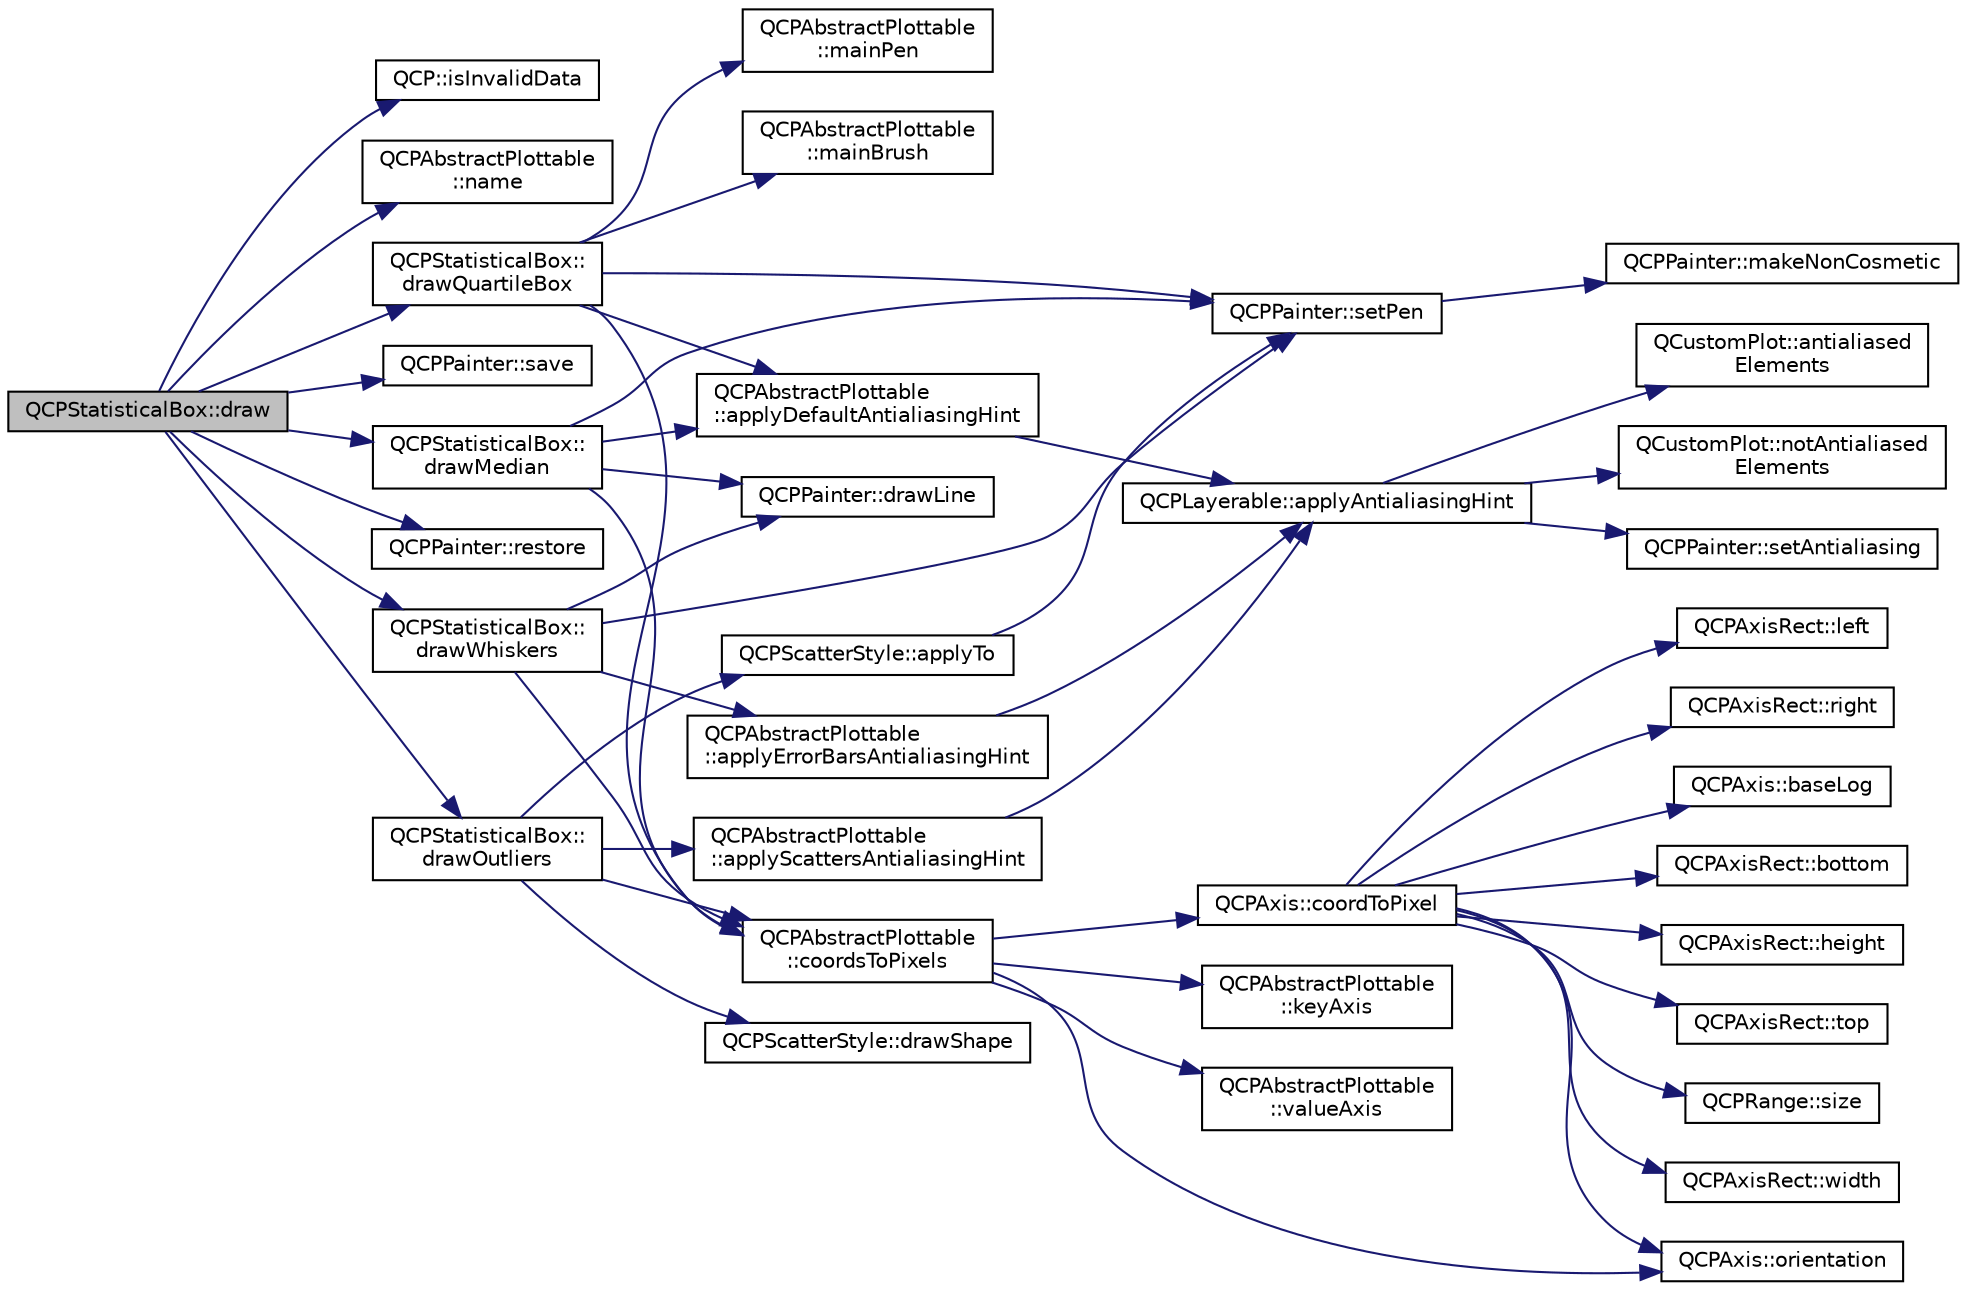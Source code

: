 digraph "QCPStatisticalBox::draw"
{
  edge [fontname="Helvetica",fontsize="10",labelfontname="Helvetica",labelfontsize="10"];
  node [fontname="Helvetica",fontsize="10",shape=record];
  rankdir="LR";
  Node25 [label="QCPStatisticalBox::draw",height=0.2,width=0.4,color="black", fillcolor="grey75", style="filled", fontcolor="black"];
  Node25 -> Node26 [color="midnightblue",fontsize="10",style="solid",fontname="Helvetica"];
  Node26 [label="QCP::isInvalidData",height=0.2,width=0.4,color="black", fillcolor="white", style="filled",URL="$namespace_q_c_p.html#a07ab701c05329089f933b9cae2638a63"];
  Node25 -> Node27 [color="midnightblue",fontsize="10",style="solid",fontname="Helvetica"];
  Node27 [label="QCPAbstractPlottable\l::name",height=0.2,width=0.4,color="black", fillcolor="white", style="filled",URL="$class_q_c_p_abstract_plottable.html#a52c226eefcb1920240eeabae574d28c0"];
  Node25 -> Node28 [color="midnightblue",fontsize="10",style="solid",fontname="Helvetica"];
  Node28 [label="QCPStatisticalBox::\ldrawQuartileBox",height=0.2,width=0.4,color="black", fillcolor="white", style="filled",URL="$class_q_c_p_statistical_box.html#a699ede353d6a7207d9fb36dd3aabf348"];
  Node28 -> Node29 [color="midnightblue",fontsize="10",style="solid",fontname="Helvetica"];
  Node29 [label="QCPAbstractPlottable\l::coordsToPixels",height=0.2,width=0.4,color="black", fillcolor="white", style="filled",URL="$class_q_c_p_abstract_plottable.html#a7ad84a36472441cf1f555c5683d0da93"];
  Node29 -> Node30 [color="midnightblue",fontsize="10",style="solid",fontname="Helvetica"];
  Node30 [label="QCPAbstractPlottable\l::keyAxis",height=0.2,width=0.4,color="black", fillcolor="white", style="filled",URL="$class_q_c_p_abstract_plottable.html#a2cdd6f0dd5e9a979037f86b4000d9cfe"];
  Node29 -> Node31 [color="midnightblue",fontsize="10",style="solid",fontname="Helvetica"];
  Node31 [label="QCPAbstractPlottable\l::valueAxis",height=0.2,width=0.4,color="black", fillcolor="white", style="filled",URL="$class_q_c_p_abstract_plottable.html#af47809a644a68ffd955fb30b01fb4f2f"];
  Node29 -> Node32 [color="midnightblue",fontsize="10",style="solid",fontname="Helvetica"];
  Node32 [label="QCPAxis::orientation",height=0.2,width=0.4,color="black", fillcolor="white", style="filled",URL="$class_q_c_p_axis.html#ab988ef4538e2655bb77bd138189cd42e"];
  Node29 -> Node33 [color="midnightblue",fontsize="10",style="solid",fontname="Helvetica"];
  Node33 [label="QCPAxis::coordToPixel",height=0.2,width=0.4,color="black", fillcolor="white", style="filled",URL="$class_q_c_p_axis.html#af15d1b3a7f7e9b53d759d3ccff1fe4b4"];
  Node33 -> Node32 [color="midnightblue",fontsize="10",style="solid",fontname="Helvetica"];
  Node33 -> Node34 [color="midnightblue",fontsize="10",style="solid",fontname="Helvetica"];
  Node34 [label="QCPRange::size",height=0.2,width=0.4,color="black", fillcolor="white", style="filled",URL="$class_q_c_p_range.html#a62326e7cc4316b96df6a60813230e63f"];
  Node33 -> Node35 [color="midnightblue",fontsize="10",style="solid",fontname="Helvetica"];
  Node35 [label="QCPAxisRect::width",height=0.2,width=0.4,color="black", fillcolor="white", style="filled",URL="$class_q_c_p_axis_rect.html#a204645398a4f9d0b0189385c7c2cfb91"];
  Node33 -> Node36 [color="midnightblue",fontsize="10",style="solid",fontname="Helvetica"];
  Node36 [label="QCPAxisRect::left",height=0.2,width=0.4,color="black", fillcolor="white", style="filled",URL="$class_q_c_p_axis_rect.html#afb4a3de02046b20b9310bdb8fca781c3"];
  Node33 -> Node37 [color="midnightblue",fontsize="10",style="solid",fontname="Helvetica"];
  Node37 [label="QCPAxisRect::right",height=0.2,width=0.4,color="black", fillcolor="white", style="filled",URL="$class_q_c_p_axis_rect.html#a3f819d4a1b2193723d1fdafc573eea10"];
  Node33 -> Node38 [color="midnightblue",fontsize="10",style="solid",fontname="Helvetica"];
  Node38 [label="QCPAxis::baseLog",height=0.2,width=0.4,color="black", fillcolor="white", style="filled",URL="$class_q_c_p_axis.html#ae759538b7eeb12259944e75a6bc359da"];
  Node33 -> Node39 [color="midnightblue",fontsize="10",style="solid",fontname="Helvetica"];
  Node39 [label="QCPAxisRect::bottom",height=0.2,width=0.4,color="black", fillcolor="white", style="filled",URL="$class_q_c_p_axis_rect.html#acefdf1abaa8a8ab681e906cc2be9581e"];
  Node33 -> Node40 [color="midnightblue",fontsize="10",style="solid",fontname="Helvetica"];
  Node40 [label="QCPAxisRect::height",height=0.2,width=0.4,color="black", fillcolor="white", style="filled",URL="$class_q_c_p_axis_rect.html#acc4377809e79d9a089ab790f39429b0d"];
  Node33 -> Node41 [color="midnightblue",fontsize="10",style="solid",fontname="Helvetica"];
  Node41 [label="QCPAxisRect::top",height=0.2,width=0.4,color="black", fillcolor="white", style="filled",URL="$class_q_c_p_axis_rect.html#a45dbad181cbb9f09d068dbb76c817c95"];
  Node28 -> Node42 [color="midnightblue",fontsize="10",style="solid",fontname="Helvetica"];
  Node42 [label="QCPAbstractPlottable\l::applyDefaultAntialiasingHint",height=0.2,width=0.4,color="black", fillcolor="white", style="filled",URL="$class_q_c_p_abstract_plottable.html#a59a80773c5cefc05a0646ac8e1149ed5"];
  Node42 -> Node43 [color="midnightblue",fontsize="10",style="solid",fontname="Helvetica"];
  Node43 [label="QCPLayerable::applyAntialiasingHint",height=0.2,width=0.4,color="black", fillcolor="white", style="filled",URL="$class_q_c_p_layerable.html#acb663e375d2d36dc5c55021ee5a2119b"];
  Node43 -> Node44 [color="midnightblue",fontsize="10",style="solid",fontname="Helvetica"];
  Node44 [label="QCustomPlot::notAntialiased\lElements",height=0.2,width=0.4,color="black", fillcolor="white", style="filled",URL="$class_q_custom_plot.html#a75571bc5b2167e83def132fc993091b3"];
  Node43 -> Node45 [color="midnightblue",fontsize="10",style="solid",fontname="Helvetica"];
  Node45 [label="QCPPainter::setAntialiasing",height=0.2,width=0.4,color="black", fillcolor="white", style="filled",URL="$class_q_c_p_painter.html#aaba1deb9188244d9ea65b035112b4d05"];
  Node43 -> Node46 [color="midnightblue",fontsize="10",style="solid",fontname="Helvetica"];
  Node46 [label="QCustomPlot::antialiased\lElements",height=0.2,width=0.4,color="black", fillcolor="white", style="filled",URL="$class_q_custom_plot.html#a631762eb183aceecee73d30e108641ee"];
  Node28 -> Node47 [color="midnightblue",fontsize="10",style="solid",fontname="Helvetica"];
  Node47 [label="QCPPainter::setPen",height=0.2,width=0.4,color="black", fillcolor="white", style="filled",URL="$class_q_c_p_painter.html#af9c7a4cd1791403901f8c5b82a150195"];
  Node47 -> Node48 [color="midnightblue",fontsize="10",style="solid",fontname="Helvetica"];
  Node48 [label="QCPPainter::makeNonCosmetic",height=0.2,width=0.4,color="black", fillcolor="white", style="filled",URL="$class_q_c_p_painter.html#a7e63fbcf47e35c6f2ecd11b8fef7c7d8"];
  Node28 -> Node49 [color="midnightblue",fontsize="10",style="solid",fontname="Helvetica"];
  Node49 [label="QCPAbstractPlottable\l::mainPen",height=0.2,width=0.4,color="black", fillcolor="white", style="filled",URL="$class_q_c_p_abstract_plottable.html#abd790a3b229239f49067f136633a4b98"];
  Node28 -> Node50 [color="midnightblue",fontsize="10",style="solid",fontname="Helvetica"];
  Node50 [label="QCPAbstractPlottable\l::mainBrush",height=0.2,width=0.4,color="black", fillcolor="white", style="filled",URL="$class_q_c_p_abstract_plottable.html#ac9147022a662e92b46c39e7cb821b0af"];
  Node25 -> Node51 [color="midnightblue",fontsize="10",style="solid",fontname="Helvetica"];
  Node51 [label="QCPPainter::save",height=0.2,width=0.4,color="black", fillcolor="white", style="filled",URL="$class_q_c_p_painter.html#a8fd6821ee6fecbfa04444c9062912abd"];
  Node25 -> Node52 [color="midnightblue",fontsize="10",style="solid",fontname="Helvetica"];
  Node52 [label="QCPStatisticalBox::\ldrawMedian",height=0.2,width=0.4,color="black", fillcolor="white", style="filled",URL="$class_q_c_p_statistical_box.html#a642b90dd4ab5ab6e16188a9230401bcc"];
  Node52 -> Node29 [color="midnightblue",fontsize="10",style="solid",fontname="Helvetica"];
  Node52 -> Node42 [color="midnightblue",fontsize="10",style="solid",fontname="Helvetica"];
  Node52 -> Node47 [color="midnightblue",fontsize="10",style="solid",fontname="Helvetica"];
  Node52 -> Node53 [color="midnightblue",fontsize="10",style="solid",fontname="Helvetica"];
  Node53 [label="QCPPainter::drawLine",height=0.2,width=0.4,color="black", fillcolor="white", style="filled",URL="$class_q_c_p_painter.html#a0b4b1b9bd495e182c731774dc800e6e0"];
  Node25 -> Node54 [color="midnightblue",fontsize="10",style="solid",fontname="Helvetica"];
  Node54 [label="QCPPainter::restore",height=0.2,width=0.4,color="black", fillcolor="white", style="filled",URL="$class_q_c_p_painter.html#a64908e6298d5bbd83457dc987cc3a022"];
  Node25 -> Node55 [color="midnightblue",fontsize="10",style="solid",fontname="Helvetica"];
  Node55 [label="QCPStatisticalBox::\ldrawWhiskers",height=0.2,width=0.4,color="black", fillcolor="white", style="filled",URL="$class_q_c_p_statistical_box.html#ae64401aa18b9c45d4d33f9b46cf4bbd0"];
  Node55 -> Node29 [color="midnightblue",fontsize="10",style="solid",fontname="Helvetica"];
  Node55 -> Node56 [color="midnightblue",fontsize="10",style="solid",fontname="Helvetica"];
  Node56 [label="QCPAbstractPlottable\l::applyErrorBarsAntialiasingHint",height=0.2,width=0.4,color="black", fillcolor="white", style="filled",URL="$class_q_c_p_abstract_plottable.html#a0889abc8dbfd357053f40bfafff8bf7d"];
  Node56 -> Node43 [color="midnightblue",fontsize="10",style="solid",fontname="Helvetica"];
  Node55 -> Node47 [color="midnightblue",fontsize="10",style="solid",fontname="Helvetica"];
  Node55 -> Node53 [color="midnightblue",fontsize="10",style="solid",fontname="Helvetica"];
  Node25 -> Node57 [color="midnightblue",fontsize="10",style="solid",fontname="Helvetica"];
  Node57 [label="QCPStatisticalBox::\ldrawOutliers",height=0.2,width=0.4,color="black", fillcolor="white", style="filled",URL="$class_q_c_p_statistical_box.html#a8550e16af27b4e05d92bb337fb34324f"];
  Node57 -> Node58 [color="midnightblue",fontsize="10",style="solid",fontname="Helvetica"];
  Node58 [label="QCPAbstractPlottable\l::applyScattersAntialiasingHint",height=0.2,width=0.4,color="black", fillcolor="white", style="filled",URL="$class_q_c_p_abstract_plottable.html#ac95f26b15a1e5d9c7bd2c0a46d760fc9"];
  Node58 -> Node43 [color="midnightblue",fontsize="10",style="solid",fontname="Helvetica"];
  Node57 -> Node59 [color="midnightblue",fontsize="10",style="solid",fontname="Helvetica"];
  Node59 [label="QCPScatterStyle::applyTo",height=0.2,width=0.4,color="black", fillcolor="white", style="filled",URL="$class_q_c_p_scatter_style.html#afd8044ece445300499ca0dc164821e0f"];
  Node59 -> Node47 [color="midnightblue",fontsize="10",style="solid",fontname="Helvetica"];
  Node57 -> Node60 [color="midnightblue",fontsize="10",style="solid",fontname="Helvetica"];
  Node60 [label="QCPScatterStyle::drawShape",height=0.2,width=0.4,color="black", fillcolor="white", style="filled",URL="$class_q_c_p_scatter_style.html#a2b3964961b6cbfbc87be6e1e3a6f3c96"];
  Node57 -> Node29 [color="midnightblue",fontsize="10",style="solid",fontname="Helvetica"];
}
